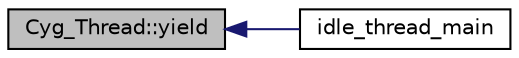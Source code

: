 digraph "Cyg_Thread::yield"
{
  edge [fontname="Helvetica",fontsize="10",labelfontname="Helvetica",labelfontsize="10"];
  node [fontname="Helvetica",fontsize="10",shape=record];
  rankdir="LR";
  Node1 [label="Cyg_Thread::yield",height=0.2,width=0.4,color="black", fillcolor="grey75", style="filled" fontcolor="black"];
  Node1 -> Node2 [dir="back",color="midnightblue",fontsize="10",style="solid",fontname="Helvetica"];
  Node2 [label="idle_thread_main",height=0.2,width=0.4,color="black", fillcolor="white", style="filled",URL="$thread_8cxx.html#ab41818e0f3d9ad7695412191d8d01f2d"];
}
